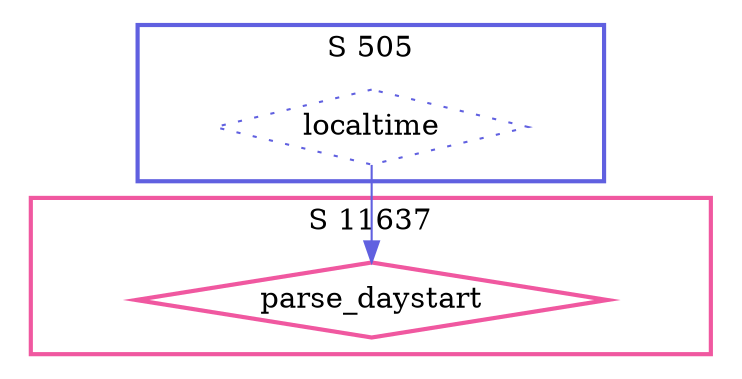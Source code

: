 digraph G {
  ratio=0.500000;
  "UV localtime (505)" [shape=diamond, label="localtime", color="#6060E0",
                        style=dotted];
  "UV parse_daystart (11637)" [shape=diamond, label="parse_daystart",
                               color="#F058A0", style=bold];
  
  subgraph cluster_11637 { label="S 11637";
    color="#F058A0";
    style=bold;
    "UV parse_daystart (11637)"; };
  subgraph cluster_505 { label="S 505";
    color="#6060E0";
    style=bold;
    "UV localtime (505)"; };
  
  "UV localtime (505)" -> "UV parse_daystart (11637)" [color="#6060E0"];
  
  }